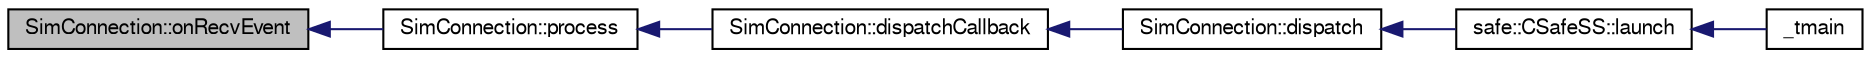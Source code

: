 digraph "SimConnection::onRecvEvent"
{
  bgcolor="transparent";
  edge [fontname="FreeSans",fontsize="10",labelfontname="FreeSans",labelfontsize="10"];
  node [fontname="FreeSans",fontsize="10",shape=record];
  rankdir="LR";
  Node1 [label="SimConnection::onRecvEvent",height=0.2,width=0.4,color="black", fillcolor="grey75", style="filled" fontcolor="black"];
  Node1 -> Node2 [dir="back",color="midnightblue",fontsize="10",style="solid",fontname="FreeSans"];
  Node2 [label="SimConnection::process",height=0.2,width=0.4,color="black",URL="$classSimConnection.html#a844284a373277064526dfafbd99bde5d"];
  Node2 -> Node3 [dir="back",color="midnightblue",fontsize="10",style="solid",fontname="FreeSans"];
  Node3 [label="SimConnection::dispatchCallback",height=0.2,width=0.4,color="black",URL="$classSimConnection.html#ae63f760488bc7984ce9db7da83a73f84"];
  Node3 -> Node4 [dir="back",color="midnightblue",fontsize="10",style="solid",fontname="FreeSans"];
  Node4 [label="SimConnection::dispatch",height=0.2,width=0.4,color="black",URL="$classSimConnection.html#a77aa02517e3d5cf6f25826d75c964e0a"];
  Node4 -> Node5 [dir="back",color="midnightblue",fontsize="10",style="solid",fontname="FreeSans"];
  Node5 [label="safe::CSafeSS::launch",height=0.2,width=0.4,color="black",URL="$classsafe_1_1CSafeSS.html#a5e9cbc5be2c3ea21c69312b5808dc448"];
  Node5 -> Node6 [dir="back",color="midnightblue",fontsize="10",style="solid",fontname="FreeSans"];
  Node6 [label="_tmain",height=0.2,width=0.4,color="black",URL="$server_2Server_8cpp.html#a353674c5af92be7fb389265cde4e5e03"];
}
